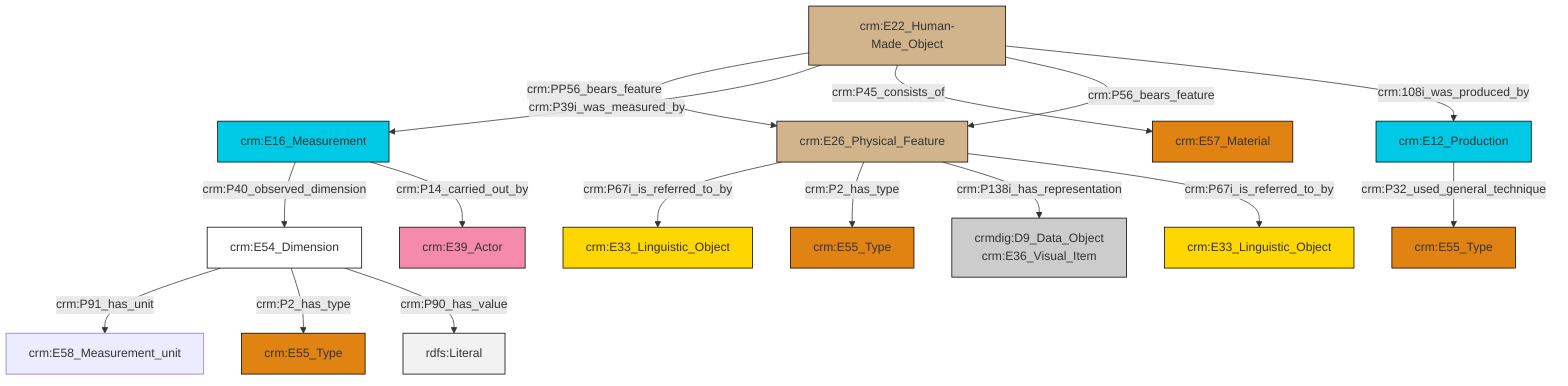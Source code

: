 graph TD
classDef Literal fill:#f2f2f2,stroke:#000000;
classDef CRM_Entity fill:#FFFFFF,stroke:#000000;
classDef Temporal_Entity fill:#00C9E6, stroke:#000000;
classDef Type fill:#E18312, stroke:#000000;
classDef Time-Span fill:#2C9C91, stroke:#000000;
classDef Appellation fill:#FFEB7F, stroke:#000000;
classDef Place fill:#008836, stroke:#000000;
classDef Persistent_Item fill:#B266B2, stroke:#000000;
classDef Conceptual_Object fill:#FFD700, stroke:#000000;
classDef Physical_Thing fill:#D2B48C, stroke:#000000;
classDef Actor fill:#f58aad, stroke:#000000;
classDef PC_Classes fill:#4ce600, stroke:#000000;
classDef Multi fill:#cccccc,stroke:#000000;

0["crm:E26_Physical_Feature"]:::Physical_Thing -->|crm:P67i_is_referred_to_by| 2["crm:E33_Linguistic_Object"]:::Conceptual_Object
3["crm:E12_Production"]:::Temporal_Entity -->|crm:P32_used_general_technique| 4["crm:E55_Type"]:::Type
5["crm:E16_Measurement"]:::Temporal_Entity -->|crm:P40_observed_dimension| 6["crm:E54_Dimension"]:::CRM_Entity
8["crm:E22_Human-Made_Object"]:::Physical_Thing -->|crm:PP56_bears_feature| 0["crm:E26_Physical_Feature"]:::Physical_Thing
0["crm:E26_Physical_Feature"]:::Physical_Thing -->|crm:P2_has_type| 10["crm:E55_Type"]:::Type
8["crm:E22_Human-Made_Object"]:::Physical_Thing -->|crm:P39i_was_measured_by| 5["crm:E16_Measurement"]:::Temporal_Entity
5["crm:E16_Measurement"]:::Temporal_Entity -->|crm:P14_carried_out_by| 14["crm:E39_Actor"]:::Actor
8["crm:E22_Human-Made_Object"]:::Physical_Thing -->|crm:P45_consists_of| 16["crm:E57_Material"]:::Type
0["crm:E26_Physical_Feature"]:::Physical_Thing -->|crm:P138i_has_representation| 17["crmdig:D9_Data_Object<br>crm:E36_Visual_Item"]:::Multi
6["crm:E54_Dimension"]:::CRM_Entity -->|crm:P91_has_unit| 12["crm:E58_Measurement_unit"]:::Default
8["crm:E22_Human-Made_Object"]:::Physical_Thing -->|crm:P56_bears_feature| 0["crm:E26_Physical_Feature"]:::Physical_Thing
6["crm:E54_Dimension"]:::CRM_Entity -->|crm:P2_has_type| 22["crm:E55_Type"]:::Type
8["crm:E22_Human-Made_Object"]:::Physical_Thing -->|crm:108i_was_produced_by| 3["crm:E12_Production"]:::Temporal_Entity
0["crm:E26_Physical_Feature"]:::Physical_Thing -->|crm:P67i_is_referred_to_by| 23["crm:E33_Linguistic_Object"]:::Conceptual_Object
6["crm:E54_Dimension"]:::CRM_Entity -->|crm:P90_has_value| 28[rdfs:Literal]:::Literal
